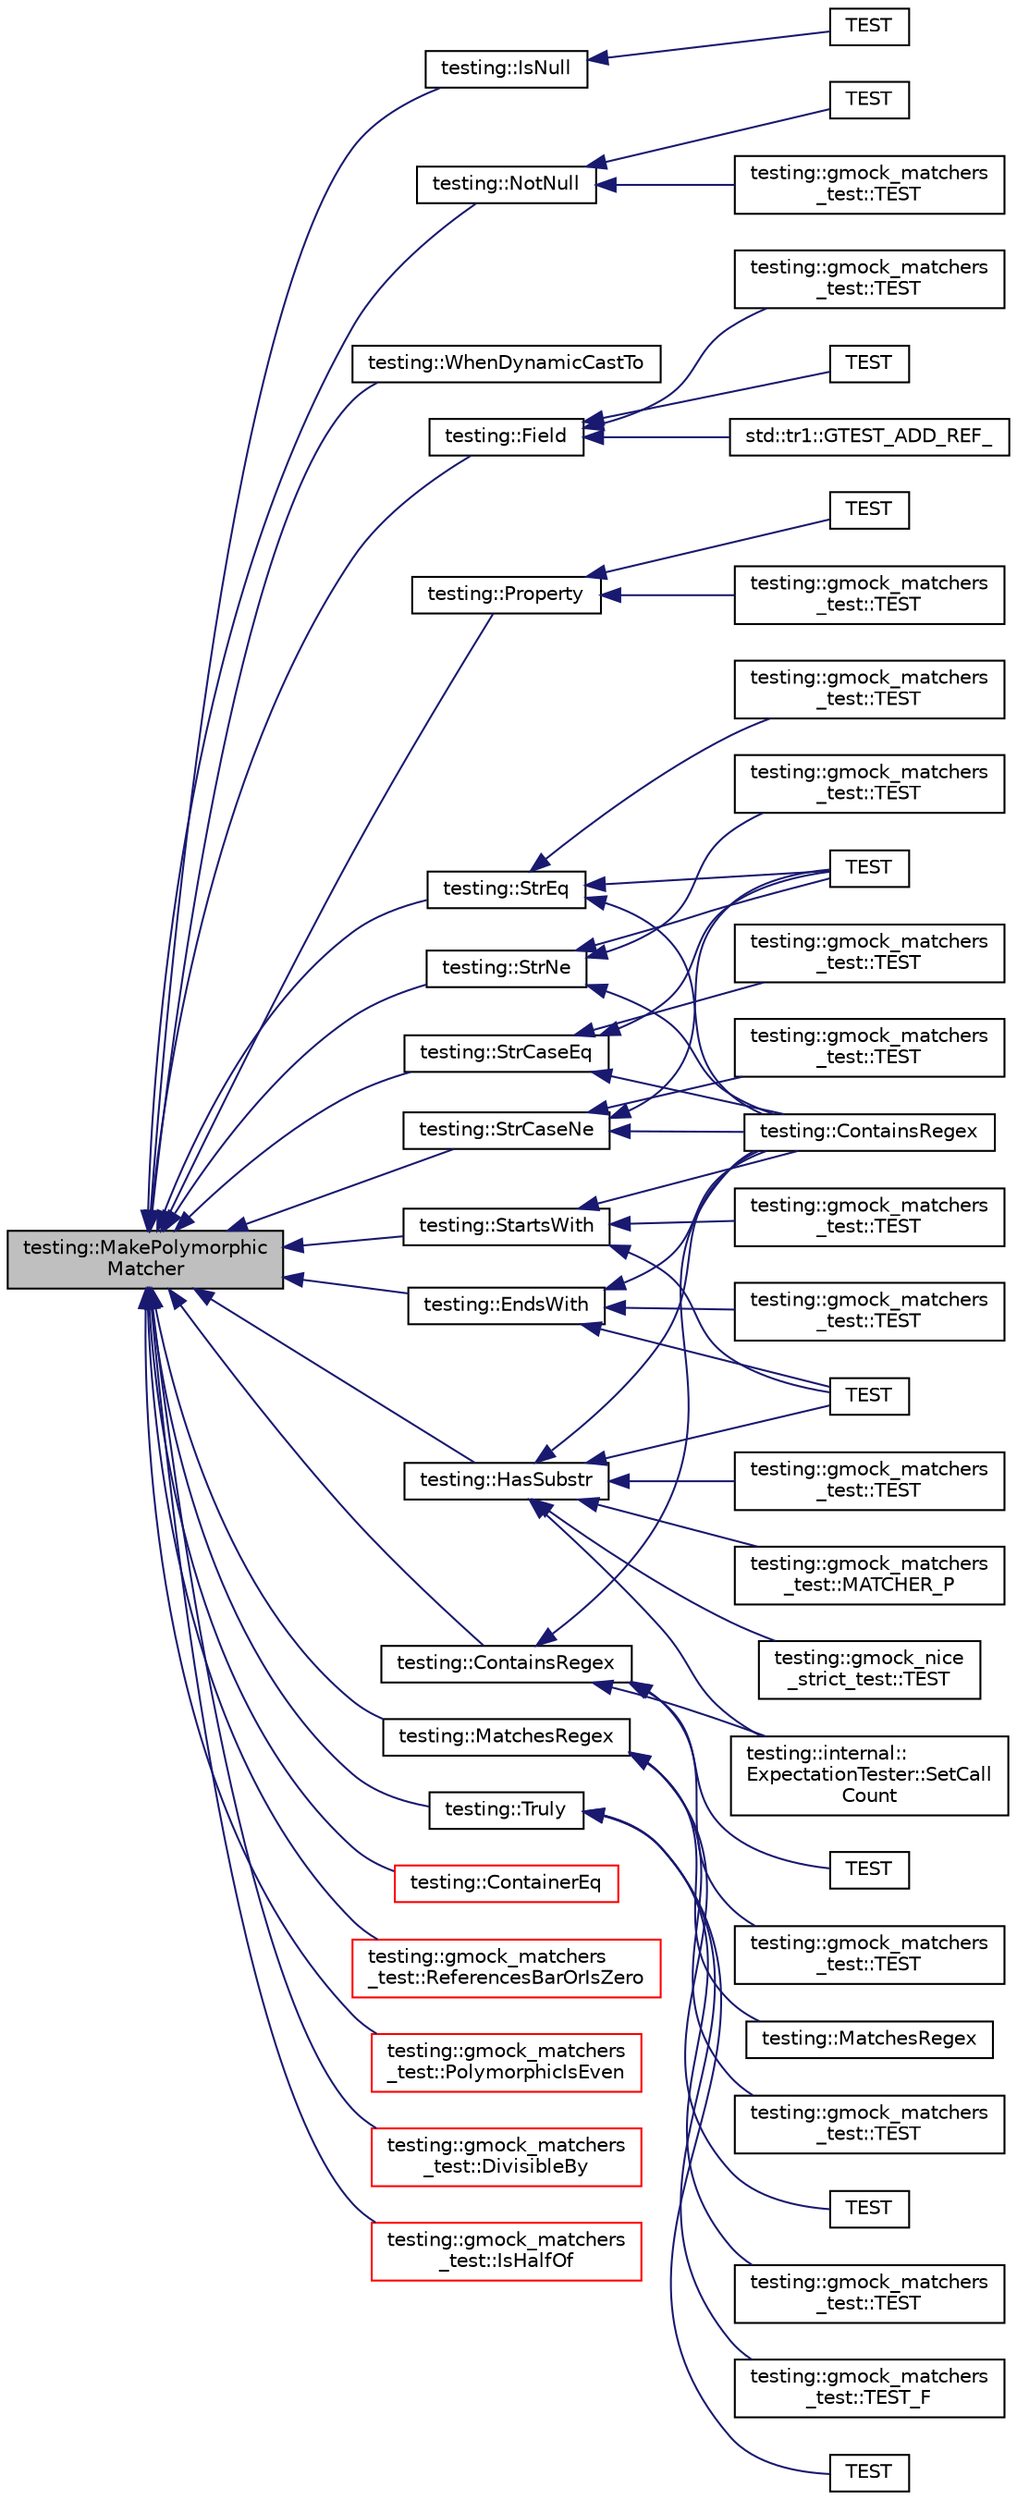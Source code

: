 digraph "testing::MakePolymorphicMatcher"
{
  edge [fontname="Helvetica",fontsize="10",labelfontname="Helvetica",labelfontsize="10"];
  node [fontname="Helvetica",fontsize="10",shape=record];
  rankdir="LR";
  Node1114 [label="testing::MakePolymorphic\lMatcher",height=0.2,width=0.4,color="black", fillcolor="grey75", style="filled", fontcolor="black"];
  Node1114 -> Node1115 [dir="back",color="midnightblue",fontsize="10",style="solid",fontname="Helvetica"];
  Node1115 [label="testing::IsNull",height=0.2,width=0.4,color="black", fillcolor="white", style="filled",URL="$d0/d75/namespacetesting.html#a56ffb1a169c14ce585fc5bed32add2db"];
  Node1115 -> Node1116 [dir="back",color="midnightblue",fontsize="10",style="solid",fontname="Helvetica"];
  Node1116 [label="TEST",height=0.2,width=0.4,color="black", fillcolor="white", style="filled",URL="$d8/dce/gmock__link__test_8h.html#a9c49e996772a00f039252ed51b929c07"];
  Node1114 -> Node1117 [dir="back",color="midnightblue",fontsize="10",style="solid",fontname="Helvetica"];
  Node1117 [label="testing::NotNull",height=0.2,width=0.4,color="black", fillcolor="white", style="filled",URL="$d0/d75/namespacetesting.html#a39d1f92b53b8b2a0b6db6a22ac146416"];
  Node1117 -> Node1118 [dir="back",color="midnightblue",fontsize="10",style="solid",fontname="Helvetica"];
  Node1118 [label="testing::gmock_matchers\l_test::TEST",height=0.2,width=0.4,color="black", fillcolor="white", style="filled",URL="$d5/de1/namespacetesting_1_1gmock__matchers__test.html#a694ea33511eab7822b88d8e74b388534"];
  Node1117 -> Node1119 [dir="back",color="midnightblue",fontsize="10",style="solid",fontname="Helvetica"];
  Node1119 [label="TEST",height=0.2,width=0.4,color="black", fillcolor="white", style="filled",URL="$d8/dce/gmock__link__test_8h.html#a88c24d00f8d1ef0bc424e44ef0d02c47"];
  Node1114 -> Node1120 [dir="back",color="midnightblue",fontsize="10",style="solid",fontname="Helvetica"];
  Node1120 [label="testing::WhenDynamicCastTo",height=0.2,width=0.4,color="black", fillcolor="white", style="filled",URL="$d0/d75/namespacetesting.html#aabfc320cc132d0a1da2a255b45a17b7a"];
  Node1114 -> Node1121 [dir="back",color="midnightblue",fontsize="10",style="solid",fontname="Helvetica"];
  Node1121 [label="testing::Field",height=0.2,width=0.4,color="black", fillcolor="white", style="filled",URL="$d0/d75/namespacetesting.html#a4df3849391696aa93ac3a7703a717c2a"];
  Node1121 -> Node1122 [dir="back",color="midnightblue",fontsize="10",style="solid",fontname="Helvetica"];
  Node1122 [label="testing::gmock_matchers\l_test::TEST",height=0.2,width=0.4,color="black", fillcolor="white", style="filled",URL="$d5/de1/namespacetesting_1_1gmock__matchers__test.html#a57213a63527bbd66c024dd1cfafe92d1"];
  Node1121 -> Node1123 [dir="back",color="midnightblue",fontsize="10",style="solid",fontname="Helvetica"];
  Node1123 [label="TEST",height=0.2,width=0.4,color="black", fillcolor="white", style="filled",URL="$d8/dce/gmock__link__test_8h.html#afd9457843e9d37ad61805fe4e346230a"];
  Node1121 -> Node1124 [dir="back",color="midnightblue",fontsize="10",style="solid",fontname="Helvetica"];
  Node1124 [label="std::tr1::GTEST_ADD_REF_",height=0.2,width=0.4,color="black", fillcolor="white", style="filled",URL="$d2/db7/namespacestd_1_1tr1.html#a495d7fb7a131317a9ba985598d3c1504"];
  Node1114 -> Node1125 [dir="back",color="midnightblue",fontsize="10",style="solid",fontname="Helvetica"];
  Node1125 [label="testing::Property",height=0.2,width=0.4,color="black", fillcolor="white", style="filled",URL="$d0/d75/namespacetesting.html#a0fad10571e23f7bc0d5c83d4c31ba740"];
  Node1125 -> Node1126 [dir="back",color="midnightblue",fontsize="10",style="solid",fontname="Helvetica"];
  Node1126 [label="testing::gmock_matchers\l_test::TEST",height=0.2,width=0.4,color="black", fillcolor="white", style="filled",URL="$d5/de1/namespacetesting_1_1gmock__matchers__test.html#a9c42c3b244c7b4d63040e469d5b31e1e"];
  Node1125 -> Node1127 [dir="back",color="midnightblue",fontsize="10",style="solid",fontname="Helvetica"];
  Node1127 [label="TEST",height=0.2,width=0.4,color="black", fillcolor="white", style="filled",URL="$d8/dce/gmock__link__test_8h.html#a4f1efb4c1404ef1987ead7fbcda62f97"];
  Node1114 -> Node1128 [dir="back",color="midnightblue",fontsize="10",style="solid",fontname="Helvetica"];
  Node1128 [label="testing::StrEq",height=0.2,width=0.4,color="black", fillcolor="white", style="filled",URL="$d0/d75/namespacetesting.html#a48866c91c213258ea24279bbd2008e3f"];
  Node1128 -> Node1129 [dir="back",color="midnightblue",fontsize="10",style="solid",fontname="Helvetica"];
  Node1129 [label="testing::ContainsRegex",height=0.2,width=0.4,color="black", fillcolor="white", style="filled",URL="$d0/d75/namespacetesting.html#a86171504c5f9fbe32cbf832975d13649"];
  Node1128 -> Node1130 [dir="back",color="midnightblue",fontsize="10",style="solid",fontname="Helvetica"];
  Node1130 [label="testing::gmock_matchers\l_test::TEST",height=0.2,width=0.4,color="black", fillcolor="white", style="filled",URL="$d5/de1/namespacetesting_1_1gmock__matchers__test.html#a5956b46686ad29d2d29b313bce9eba8a"];
  Node1128 -> Node1131 [dir="back",color="midnightblue",fontsize="10",style="solid",fontname="Helvetica"];
  Node1131 [label="TEST",height=0.2,width=0.4,color="black", fillcolor="white", style="filled",URL="$d8/dce/gmock__link__test_8h.html#acd4cefd0a0c481117e8450bb3e26995a"];
  Node1114 -> Node1132 [dir="back",color="midnightblue",fontsize="10",style="solid",fontname="Helvetica"];
  Node1132 [label="testing::StrNe",height=0.2,width=0.4,color="black", fillcolor="white", style="filled",URL="$d0/d75/namespacetesting.html#a94e5d55df5b8eb7f0f2f2c33453b34a9"];
  Node1132 -> Node1129 [dir="back",color="midnightblue",fontsize="10",style="solid",fontname="Helvetica"];
  Node1132 -> Node1133 [dir="back",color="midnightblue",fontsize="10",style="solid",fontname="Helvetica"];
  Node1133 [label="testing::gmock_matchers\l_test::TEST",height=0.2,width=0.4,color="black", fillcolor="white", style="filled",URL="$d5/de1/namespacetesting_1_1gmock__matchers__test.html#a3c0a0ca54e3d34c55bd30c2b5572d902"];
  Node1132 -> Node1131 [dir="back",color="midnightblue",fontsize="10",style="solid",fontname="Helvetica"];
  Node1114 -> Node1134 [dir="back",color="midnightblue",fontsize="10",style="solid",fontname="Helvetica"];
  Node1134 [label="testing::StrCaseEq",height=0.2,width=0.4,color="black", fillcolor="white", style="filled",URL="$d0/d75/namespacetesting.html#aea72f0de862d8f21103ca77a6e756129"];
  Node1134 -> Node1129 [dir="back",color="midnightblue",fontsize="10",style="solid",fontname="Helvetica"];
  Node1134 -> Node1135 [dir="back",color="midnightblue",fontsize="10",style="solid",fontname="Helvetica"];
  Node1135 [label="testing::gmock_matchers\l_test::TEST",height=0.2,width=0.4,color="black", fillcolor="white", style="filled",URL="$d5/de1/namespacetesting_1_1gmock__matchers__test.html#ae0c0b82b3895923747dc70cb9339a8dc"];
  Node1134 -> Node1131 [dir="back",color="midnightblue",fontsize="10",style="solid",fontname="Helvetica"];
  Node1114 -> Node1136 [dir="back",color="midnightblue",fontsize="10",style="solid",fontname="Helvetica"];
  Node1136 [label="testing::StrCaseNe",height=0.2,width=0.4,color="black", fillcolor="white", style="filled",URL="$d0/d75/namespacetesting.html#a2de22f5dcfb4ab8d1420fe1733b6b2b0"];
  Node1136 -> Node1129 [dir="back",color="midnightblue",fontsize="10",style="solid",fontname="Helvetica"];
  Node1136 -> Node1137 [dir="back",color="midnightblue",fontsize="10",style="solid",fontname="Helvetica"];
  Node1137 [label="testing::gmock_matchers\l_test::TEST",height=0.2,width=0.4,color="black", fillcolor="white", style="filled",URL="$d5/de1/namespacetesting_1_1gmock__matchers__test.html#a9a627f8538cfff62fbaee86ac465f6c8"];
  Node1136 -> Node1131 [dir="back",color="midnightblue",fontsize="10",style="solid",fontname="Helvetica"];
  Node1114 -> Node1138 [dir="back",color="midnightblue",fontsize="10",style="solid",fontname="Helvetica"];
  Node1138 [label="testing::HasSubstr",height=0.2,width=0.4,color="black", fillcolor="white", style="filled",URL="$d0/d75/namespacetesting.html#a89643f279c0a36c2cf941abb5620756e"];
  Node1138 -> Node1129 [dir="back",color="midnightblue",fontsize="10",style="solid",fontname="Helvetica"];
  Node1138 -> Node1139 [dir="back",color="midnightblue",fontsize="10",style="solid",fontname="Helvetica"];
  Node1139 [label="testing::gmock_matchers\l_test::TEST",height=0.2,width=0.4,color="black", fillcolor="white", style="filled",URL="$d5/de1/namespacetesting_1_1gmock__matchers__test.html#a2a1043a0b8bfb4bc0b5fb539317132a3"];
  Node1138 -> Node1140 [dir="back",color="midnightblue",fontsize="10",style="solid",fontname="Helvetica"];
  Node1140 [label="testing::gmock_matchers\l_test::MATCHER_P",height=0.2,width=0.4,color="black", fillcolor="white", style="filled",URL="$d5/de1/namespacetesting_1_1gmock__matchers__test.html#a3d3f285bba1766bf9daf840a16e79924"];
  Node1138 -> Node1141 [dir="back",color="midnightblue",fontsize="10",style="solid",fontname="Helvetica"];
  Node1141 [label="testing::gmock_nice\l_strict_test::TEST",height=0.2,width=0.4,color="black", fillcolor="white", style="filled",URL="$db/df5/namespacetesting_1_1gmock__nice__strict__test.html#a0a43059a52437e547c8fb836008b8e60"];
  Node1138 -> Node1142 [dir="back",color="midnightblue",fontsize="10",style="solid",fontname="Helvetica"];
  Node1142 [label="testing::internal::\lExpectationTester::SetCall\lCount",height=0.2,width=0.4,color="black", fillcolor="white", style="filled",URL="$db/d6d/classtesting_1_1internal_1_1_expectation_tester.html#af5d762355ef83f414c4b0fc14c8fc943"];
  Node1138 -> Node1143 [dir="back",color="midnightblue",fontsize="10",style="solid",fontname="Helvetica"];
  Node1143 [label="TEST",height=0.2,width=0.4,color="black", fillcolor="white", style="filled",URL="$d8/dce/gmock__link__test_8h.html#a0e620555ef048587252b680112dca0a1"];
  Node1114 -> Node1144 [dir="back",color="midnightblue",fontsize="10",style="solid",fontname="Helvetica"];
  Node1144 [label="testing::StartsWith",height=0.2,width=0.4,color="black", fillcolor="white", style="filled",URL="$d0/d75/namespacetesting.html#a810d81f5492f18034596d61cf12b8758"];
  Node1144 -> Node1129 [dir="back",color="midnightblue",fontsize="10",style="solid",fontname="Helvetica"];
  Node1144 -> Node1145 [dir="back",color="midnightblue",fontsize="10",style="solid",fontname="Helvetica"];
  Node1145 [label="testing::gmock_matchers\l_test::TEST",height=0.2,width=0.4,color="black", fillcolor="white", style="filled",URL="$d5/de1/namespacetesting_1_1gmock__matchers__test.html#ab73595bcf8dd511b519b640248136ccd"];
  Node1144 -> Node1143 [dir="back",color="midnightblue",fontsize="10",style="solid",fontname="Helvetica"];
  Node1114 -> Node1146 [dir="back",color="midnightblue",fontsize="10",style="solid",fontname="Helvetica"];
  Node1146 [label="testing::EndsWith",height=0.2,width=0.4,color="black", fillcolor="white", style="filled",URL="$d0/d75/namespacetesting.html#a58520638912f363594ed173a4c7e134c"];
  Node1146 -> Node1129 [dir="back",color="midnightblue",fontsize="10",style="solid",fontname="Helvetica"];
  Node1146 -> Node1147 [dir="back",color="midnightblue",fontsize="10",style="solid",fontname="Helvetica"];
  Node1147 [label="testing::gmock_matchers\l_test::TEST",height=0.2,width=0.4,color="black", fillcolor="white", style="filled",URL="$d5/de1/namespacetesting_1_1gmock__matchers__test.html#ac3d41540d2ae7956d33c9eae1be67d91"];
  Node1146 -> Node1143 [dir="back",color="midnightblue",fontsize="10",style="solid",fontname="Helvetica"];
  Node1114 -> Node1148 [dir="back",color="midnightblue",fontsize="10",style="solid",fontname="Helvetica"];
  Node1148 [label="testing::MatchesRegex",height=0.2,width=0.4,color="black", fillcolor="white", style="filled",URL="$d0/d75/namespacetesting.html#a4dac232f315edc259b62ce88e413b107"];
  Node1148 -> Node1149 [dir="back",color="midnightblue",fontsize="10",style="solid",fontname="Helvetica"];
  Node1149 [label="testing::MatchesRegex",height=0.2,width=0.4,color="black", fillcolor="white", style="filled",URL="$d0/d75/namespacetesting.html#a6f16c47050b877c5103bc72ee54d2d3e"];
  Node1148 -> Node1150 [dir="back",color="midnightblue",fontsize="10",style="solid",fontname="Helvetica"];
  Node1150 [label="testing::gmock_matchers\l_test::TEST",height=0.2,width=0.4,color="black", fillcolor="white", style="filled",URL="$d5/de1/namespacetesting_1_1gmock__matchers__test.html#a5983e981b59498c6427ddb183c414bb7"];
  Node1148 -> Node1151 [dir="back",color="midnightblue",fontsize="10",style="solid",fontname="Helvetica"];
  Node1151 [label="TEST",height=0.2,width=0.4,color="black", fillcolor="white", style="filled",URL="$d8/dce/gmock__link__test_8h.html#a2703b6bda7d6a9fe9ca0c3a545cb0794"];
  Node1114 -> Node1152 [dir="back",color="midnightblue",fontsize="10",style="solid",fontname="Helvetica"];
  Node1152 [label="testing::ContainsRegex",height=0.2,width=0.4,color="black", fillcolor="white", style="filled",URL="$d0/d75/namespacetesting.html#a899838630a71376aa071dfd7c500f2ca"];
  Node1152 -> Node1129 [dir="back",color="midnightblue",fontsize="10",style="solid",fontname="Helvetica"];
  Node1152 -> Node1153 [dir="back",color="midnightblue",fontsize="10",style="solid",fontname="Helvetica"];
  Node1153 [label="testing::gmock_matchers\l_test::TEST",height=0.2,width=0.4,color="black", fillcolor="white", style="filled",URL="$d5/de1/namespacetesting_1_1gmock__matchers__test.html#a0a23f3ff8f97ccf74cd64673edc6694f"];
  Node1152 -> Node1142 [dir="back",color="midnightblue",fontsize="10",style="solid",fontname="Helvetica"];
  Node1152 -> Node1154 [dir="back",color="midnightblue",fontsize="10",style="solid",fontname="Helvetica"];
  Node1154 [label="TEST",height=0.2,width=0.4,color="black", fillcolor="white", style="filled",URL="$d8/dce/gmock__link__test_8h.html#a77a83a48b183a392eddae15de6162950"];
  Node1114 -> Node1155 [dir="back",color="midnightblue",fontsize="10",style="solid",fontname="Helvetica"];
  Node1155 [label="testing::Truly",height=0.2,width=0.4,color="black", fillcolor="white", style="filled",URL="$d0/d75/namespacetesting.html#a5faf05cfaae6074439960048e478b1c8"];
  Node1155 -> Node1156 [dir="back",color="midnightblue",fontsize="10",style="solid",fontname="Helvetica"];
  Node1156 [label="testing::gmock_matchers\l_test::TEST",height=0.2,width=0.4,color="black", fillcolor="white", style="filled",URL="$d5/de1/namespacetesting_1_1gmock__matchers__test.html#aa7a28536a6c59d56bbbbdb4fa5ba9e4d"];
  Node1155 -> Node1157 [dir="back",color="midnightblue",fontsize="10",style="solid",fontname="Helvetica"];
  Node1157 [label="testing::gmock_matchers\l_test::TEST_F",height=0.2,width=0.4,color="black", fillcolor="white", style="filled",URL="$d5/de1/namespacetesting_1_1gmock__matchers__test.html#ab09132c3b991b8f104f3091370d2fe55"];
  Node1155 -> Node1158 [dir="back",color="midnightblue",fontsize="10",style="solid",fontname="Helvetica"];
  Node1158 [label="TEST",height=0.2,width=0.4,color="black", fillcolor="white", style="filled",URL="$d8/dce/gmock__link__test_8h.html#a371f2d2cb3d6de8d92bcdc7880c396e9"];
  Node1114 -> Node1159 [dir="back",color="midnightblue",fontsize="10",style="solid",fontname="Helvetica"];
  Node1159 [label="testing::ContainerEq",height=0.2,width=0.4,color="red", fillcolor="white", style="filled",URL="$d0/d75/namespacetesting.html#a5928ffc4e976a4da981512c422792840"];
  Node1114 -> Node1162 [dir="back",color="midnightblue",fontsize="10",style="solid",fontname="Helvetica"];
  Node1162 [label="testing::gmock_matchers\l_test::ReferencesBarOrIsZero",height=0.2,width=0.4,color="red", fillcolor="white", style="filled",URL="$d5/de1/namespacetesting_1_1gmock__matchers__test.html#ac07376a5dff45a905b7eb96e621ce3aa"];
  Node1114 -> Node1164 [dir="back",color="midnightblue",fontsize="10",style="solid",fontname="Helvetica"];
  Node1164 [label="testing::gmock_matchers\l_test::PolymorphicIsEven",height=0.2,width=0.4,color="red", fillcolor="white", style="filled",URL="$d5/de1/namespacetesting_1_1gmock__matchers__test.html#a8a0035a0de2d219d89ff7070762ece72"];
  Node1114 -> Node1166 [dir="back",color="midnightblue",fontsize="10",style="solid",fontname="Helvetica"];
  Node1166 [label="testing::gmock_matchers\l_test::DivisibleBy",height=0.2,width=0.4,color="red", fillcolor="white", style="filled",URL="$d5/de1/namespacetesting_1_1gmock__matchers__test.html#ac5b1fd3b6a8141c7e83ef6040ed4630f"];
  Node1114 -> Node1168 [dir="back",color="midnightblue",fontsize="10",style="solid",fontname="Helvetica"];
  Node1168 [label="testing::gmock_matchers\l_test::IsHalfOf",height=0.2,width=0.4,color="red", fillcolor="white", style="filled",URL="$d5/de1/namespacetesting_1_1gmock__matchers__test.html#ace0a8f64b108c7a9c32c2cac15185461"];
}
